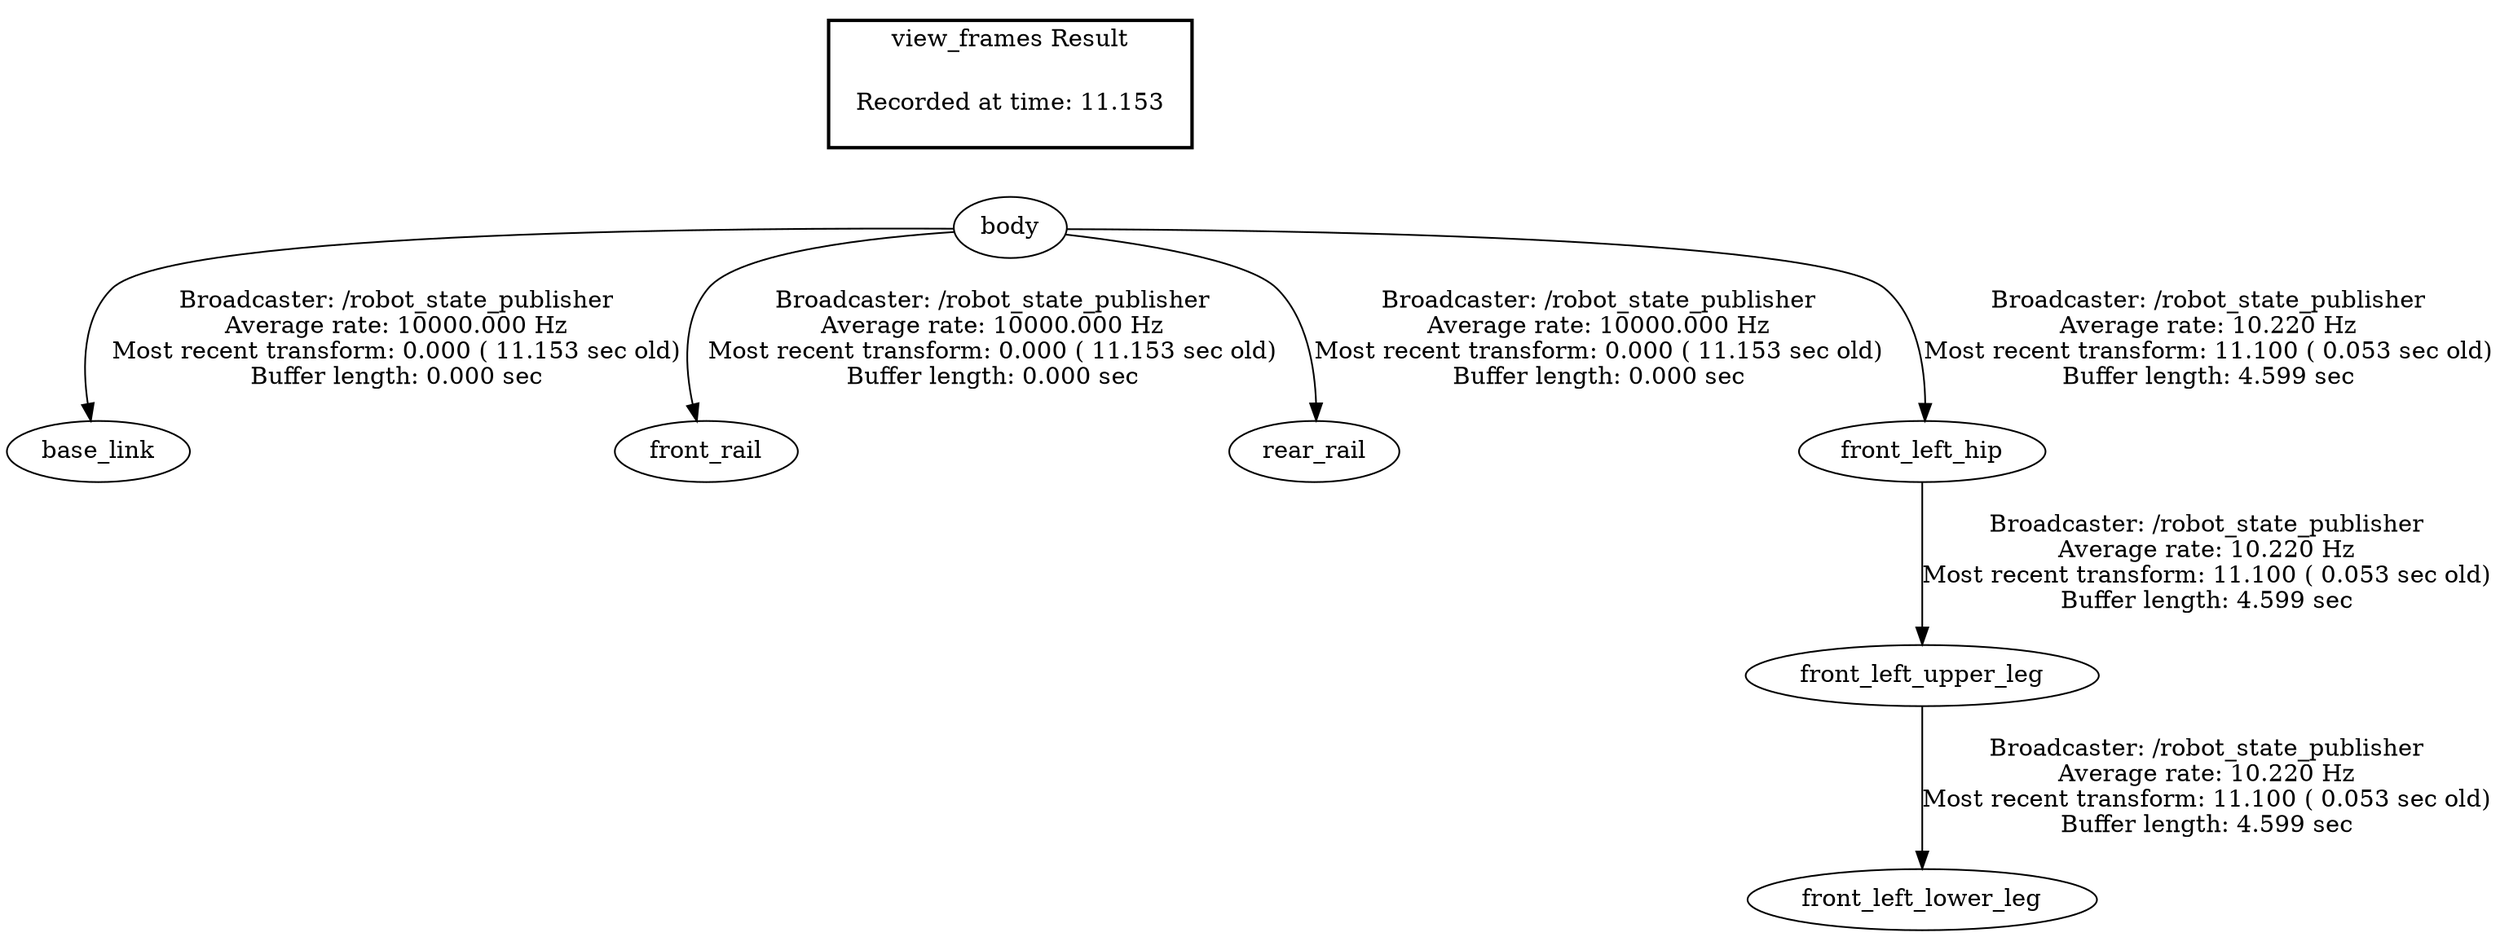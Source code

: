 digraph G {
"body" -> "base_link"[label="Broadcaster: /robot_state_publisher\nAverage rate: 10000.000 Hz\nMost recent transform: 0.000 ( 11.153 sec old)\nBuffer length: 0.000 sec\n"];
"body" -> "front_rail"[label="Broadcaster: /robot_state_publisher\nAverage rate: 10000.000 Hz\nMost recent transform: 0.000 ( 11.153 sec old)\nBuffer length: 0.000 sec\n"];
"body" -> "rear_rail"[label="Broadcaster: /robot_state_publisher\nAverage rate: 10000.000 Hz\nMost recent transform: 0.000 ( 11.153 sec old)\nBuffer length: 0.000 sec\n"];
"body" -> "front_left_hip"[label="Broadcaster: /robot_state_publisher\nAverage rate: 10.220 Hz\nMost recent transform: 11.100 ( 0.053 sec old)\nBuffer length: 4.599 sec\n"];
"front_left_hip" -> "front_left_upper_leg"[label="Broadcaster: /robot_state_publisher\nAverage rate: 10.220 Hz\nMost recent transform: 11.100 ( 0.053 sec old)\nBuffer length: 4.599 sec\n"];
"front_left_upper_leg" -> "front_left_lower_leg"[label="Broadcaster: /robot_state_publisher\nAverage rate: 10.220 Hz\nMost recent transform: 11.100 ( 0.053 sec old)\nBuffer length: 4.599 sec\n"];
edge [style=invis];
 subgraph cluster_legend { style=bold; color=black; label ="view_frames Result";
"Recorded at time: 11.153"[ shape=plaintext ] ;
 }->"body";
}
